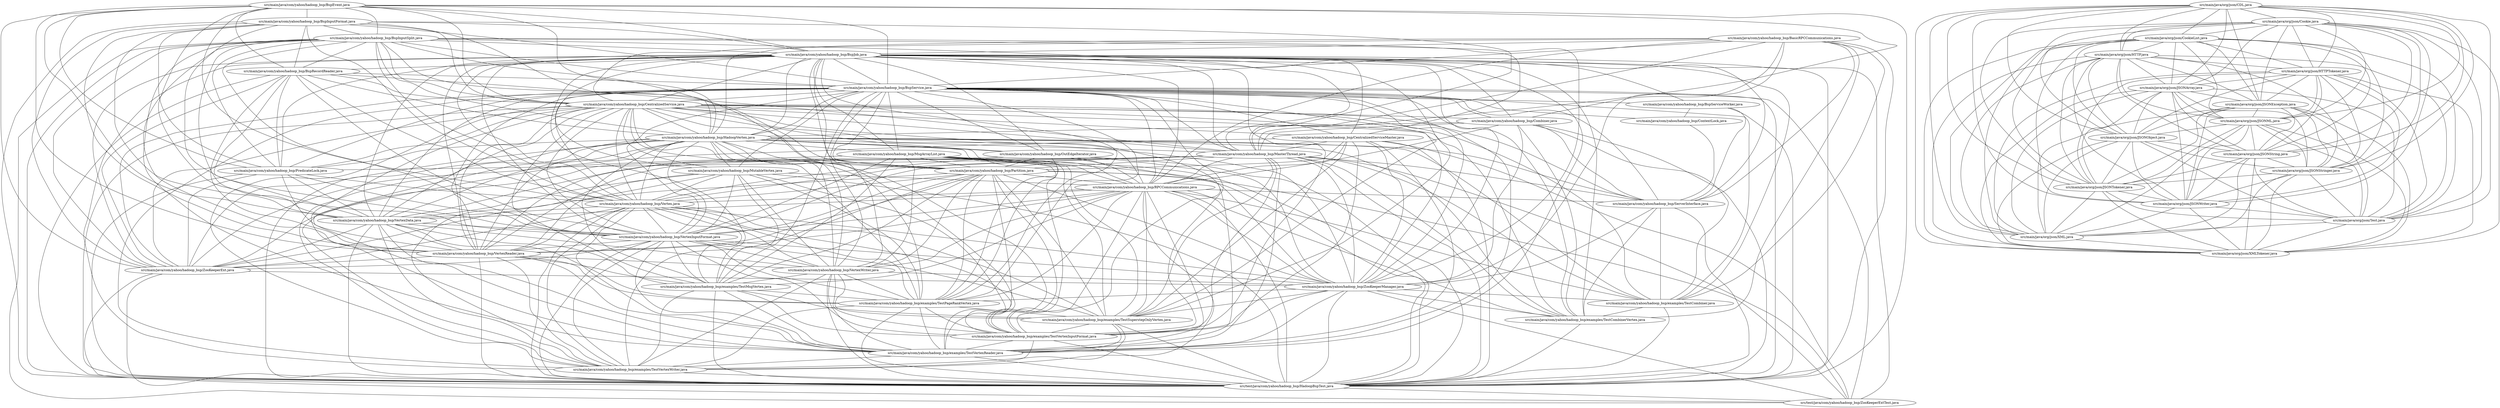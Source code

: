 strict graph G {
  1 [ label="src/main/java/com/yahoo/hadoop_bsp/HadoopVertex.java" owner="aaa9f227-771d-4378-87c2-fae7dbd8e064" creator="aaa9f227-771d-4378-87c2-fae7dbd8e064" dev1="fa965b65-fd86-4568-9c0a-24b5aa01b892;6" package="com.yahoo.hadoop_bsp" dev2="aaa9f227-771d-4378-87c2-fae7dbd8e064;9" ];
  2 [ label="src/main/java/com/yahoo/hadoop_bsp/Vertex.java" owner="aaa9f227-771d-4378-87c2-fae7dbd8e064" creator="aaa9f227-771d-4378-87c2-fae7dbd8e064" dev1="aaa9f227-771d-4378-87c2-fae7dbd8e064;10" package="com.yahoo.hadoop_bsp" ];
  3 [ label="src/test/java/com/yahoo/hadoop_bsp/HadoopBspTest.java" owner="aaa9f227-771d-4378-87c2-fae7dbd8e064" creator="aaa9f227-771d-4378-87c2-fae7dbd8e064" dev1="fa965b65-fd86-4568-9c0a-24b5aa01b892;4" package="com.yahoo.hadoop_bsp" dev2="aaa9f227-771d-4378-87c2-fae7dbd8e064;16" ];
  4 [ label="src/main/java/com/yahoo/hadoop_bsp/BspJob.java" owner="aaa9f227-771d-4378-87c2-fae7dbd8e064" creator="aaa9f227-771d-4378-87c2-fae7dbd8e064" dev1="fa965b65-fd86-4568-9c0a-24b5aa01b892;7" package="com.yahoo.hadoop_bsp" dev2="aaa9f227-771d-4378-87c2-fae7dbd8e064;20" ];
  5 [ label="src/main/java/com/yahoo/hadoop_bsp/BspInputFormat.java" owner="aaa9f227-771d-4378-87c2-fae7dbd8e064" creator="aaa9f227-771d-4378-87c2-fae7dbd8e064" dev1="aaa9f227-771d-4378-87c2-fae7dbd8e064;3" package="com.yahoo.hadoop_bsp" ];
  6 [ label="src/main/java/com/yahoo/hadoop_bsp/BspInputSplit.java" owner="aaa9f227-771d-4378-87c2-fae7dbd8e064" creator="aaa9f227-771d-4378-87c2-fae7dbd8e064" dev1="aaa9f227-771d-4378-87c2-fae7dbd8e064;4" package="com.yahoo.hadoop_bsp" ];
  7 [ label="src/main/java/com/yahoo/hadoop_bsp/BspRecordReader.java" owner="aaa9f227-771d-4378-87c2-fae7dbd8e064" creator="aaa9f227-771d-4378-87c2-fae7dbd8e064" dev1="aaa9f227-771d-4378-87c2-fae7dbd8e064;3" package="com.yahoo.hadoop_bsp" ];
  8 [ label="src/main/java/com/yahoo/hadoop_bsp/BspEvent.java" owner="aaa9f227-771d-4378-87c2-fae7dbd8e064" creator="aaa9f227-771d-4378-87c2-fae7dbd8e064" dev1="aaa9f227-771d-4378-87c2-fae7dbd8e064;2" package="com.yahoo.hadoop_bsp" ];
  9 [ label="src/main/java/com/yahoo/hadoop_bsp/BspService.java" owner="aaa9f227-771d-4378-87c2-fae7dbd8e064" creator="aaa9f227-771d-4378-87c2-fae7dbd8e064" dev1="fa965b65-fd86-4568-9c0a-24b5aa01b892;6" package="com.yahoo.hadoop_bsp" dev2="aaa9f227-771d-4378-87c2-fae7dbd8e064;16" ];
  10 [ label="src/main/java/com/yahoo/hadoop_bsp/CentralizedService.java" owner="aaa9f227-771d-4378-87c2-fae7dbd8e064" creator="aaa9f227-771d-4378-87c2-fae7dbd8e064" dev1="fa965b65-fd86-4568-9c0a-24b5aa01b892;3" package="com.yahoo.hadoop_bsp" dev2="aaa9f227-771d-4378-87c2-fae7dbd8e064;8" ];
  11 [ label="src/main/java/com/yahoo/hadoop_bsp/MasterThread.java" owner="aaa9f227-771d-4378-87c2-fae7dbd8e064" creator="aaa9f227-771d-4378-87c2-fae7dbd8e064" dev1="fa965b65-fd86-4568-9c0a-24b5aa01b892;1" package="com.yahoo.hadoop_bsp" dev2="aaa9f227-771d-4378-87c2-fae7dbd8e064;7" ];
  12 [ label="src/main/java/com/yahoo/hadoop_bsp/PredicateLock.java" owner="aaa9f227-771d-4378-87c2-fae7dbd8e064" creator="aaa9f227-771d-4378-87c2-fae7dbd8e064" dev1="aaa9f227-771d-4378-87c2-fae7dbd8e064;3" package="com.yahoo.hadoop_bsp" ];
  13 [ label="src/main/java/com/yahoo/hadoop_bsp/VertexData.java" owner="aaa9f227-771d-4378-87c2-fae7dbd8e064" creator="aaa9f227-771d-4378-87c2-fae7dbd8e064" dev1="aaa9f227-771d-4378-87c2-fae7dbd8e064;3" package="com.yahoo.hadoop_bsp" ];
  14 [ label="src/main/java/org/json/CDL.java" owner="aaa9f227-771d-4378-87c2-fae7dbd8e064" creator="aaa9f227-771d-4378-87c2-fae7dbd8e064" dev1="aaa9f227-771d-4378-87c2-fae7dbd8e064;1" package="UNKNOWN" ];
  15 [ label="src/main/java/org/json/Cookie.java" owner="aaa9f227-771d-4378-87c2-fae7dbd8e064" creator="aaa9f227-771d-4378-87c2-fae7dbd8e064" dev1="aaa9f227-771d-4378-87c2-fae7dbd8e064;1" package="UNKNOWN" ];
  16 [ label="src/main/java/org/json/CookieList.java" owner="aaa9f227-771d-4378-87c2-fae7dbd8e064" creator="aaa9f227-771d-4378-87c2-fae7dbd8e064" dev1="aaa9f227-771d-4378-87c2-fae7dbd8e064;1" package="UNKNOWN" ];
  17 [ label="src/main/java/org/json/HTTP.java" owner="aaa9f227-771d-4378-87c2-fae7dbd8e064" creator="aaa9f227-771d-4378-87c2-fae7dbd8e064" dev1="aaa9f227-771d-4378-87c2-fae7dbd8e064;1" package="UNKNOWN" ];
  18 [ label="src/main/java/org/json/HTTPTokener.java" owner="aaa9f227-771d-4378-87c2-fae7dbd8e064" creator="aaa9f227-771d-4378-87c2-fae7dbd8e064" dev1="aaa9f227-771d-4378-87c2-fae7dbd8e064;1" package="UNKNOWN" ];
  19 [ label="src/main/java/org/json/JSONArray.java" owner="aaa9f227-771d-4378-87c2-fae7dbd8e064" creator="aaa9f227-771d-4378-87c2-fae7dbd8e064" dev1="aaa9f227-771d-4378-87c2-fae7dbd8e064;1" package="org.json" ];
  20 [ label="src/main/java/org/json/JSONException.java" owner="aaa9f227-771d-4378-87c2-fae7dbd8e064" creator="aaa9f227-771d-4378-87c2-fae7dbd8e064" dev1="aaa9f227-771d-4378-87c2-fae7dbd8e064;1" package="org.json" ];
  21 [ label="src/main/java/org/json/JSONML.java" owner="aaa9f227-771d-4378-87c2-fae7dbd8e064" creator="aaa9f227-771d-4378-87c2-fae7dbd8e064" dev1="aaa9f227-771d-4378-87c2-fae7dbd8e064;1" package="UNKNOWN" ];
  22 [ label="src/main/java/org/json/JSONObject.java" owner="aaa9f227-771d-4378-87c2-fae7dbd8e064" creator="aaa9f227-771d-4378-87c2-fae7dbd8e064" dev1="aaa9f227-771d-4378-87c2-fae7dbd8e064;1" package="org.json" ];
  23 [ label="src/main/java/org/json/JSONString.java" owner="aaa9f227-771d-4378-87c2-fae7dbd8e064" creator="aaa9f227-771d-4378-87c2-fae7dbd8e064" dev1="aaa9f227-771d-4378-87c2-fae7dbd8e064;1" package="UNKNOWN" ];
  24 [ label="src/main/java/org/json/JSONStringer.java" owner="aaa9f227-771d-4378-87c2-fae7dbd8e064" creator="aaa9f227-771d-4378-87c2-fae7dbd8e064" dev1="aaa9f227-771d-4378-87c2-fae7dbd8e064;1" package="UNKNOWN" ];
  25 [ label="src/main/java/org/json/JSONTokener.java" owner="aaa9f227-771d-4378-87c2-fae7dbd8e064" creator="aaa9f227-771d-4378-87c2-fae7dbd8e064" dev1="aaa9f227-771d-4378-87c2-fae7dbd8e064;1" package="UNKNOWN" ];
  26 [ label="src/main/java/org/json/JSONWriter.java" owner="aaa9f227-771d-4378-87c2-fae7dbd8e064" creator="aaa9f227-771d-4378-87c2-fae7dbd8e064" dev1="aaa9f227-771d-4378-87c2-fae7dbd8e064;1" package="UNKNOWN" ];
  27 [ label="src/main/java/org/json/Test.java" owner="aaa9f227-771d-4378-87c2-fae7dbd8e064" creator="aaa9f227-771d-4378-87c2-fae7dbd8e064" dev1="aaa9f227-771d-4378-87c2-fae7dbd8e064;1" package="org.json" ];
  28 [ label="src/main/java/org/json/XML.java" owner="aaa9f227-771d-4378-87c2-fae7dbd8e064" creator="aaa9f227-771d-4378-87c2-fae7dbd8e064" dev1="aaa9f227-771d-4378-87c2-fae7dbd8e064;1" package="org.json" ];
  29 [ label="src/main/java/org/json/XMLTokener.java" owner="aaa9f227-771d-4378-87c2-fae7dbd8e064" creator="aaa9f227-771d-4378-87c2-fae7dbd8e064" dev1="aaa9f227-771d-4378-87c2-fae7dbd8e064;1" package="UNKNOWN" ];
  30 [ label="src/main/java/com/yahoo/hadoop_bsp/ZooKeeperExt.java" owner="aaa9f227-771d-4378-87c2-fae7dbd8e064" creator="aaa9f227-771d-4378-87c2-fae7dbd8e064" dev1="aaa9f227-771d-4378-87c2-fae7dbd8e064;4" package="com.yahoo.hadoop_bsp" ];
  31 [ label="src/test/java/com/yahoo/hadoop_bsp/ZooKeeperExtTest.java" owner="aaa9f227-771d-4378-87c2-fae7dbd8e064" creator="aaa9f227-771d-4378-87c2-fae7dbd8e064" dev1="aaa9f227-771d-4378-87c2-fae7dbd8e064;4" package="com.yahoo.hadoop_bsp" ];
  32 [ label="src/main/java/com/yahoo/hadoop_bsp/VertexInputFormat.java" owner="aaa9f227-771d-4378-87c2-fae7dbd8e064" creator="aaa9f227-771d-4378-87c2-fae7dbd8e064" dev1="fa965b65-fd86-4568-9c0a-24b5aa01b892;1" package="com.yahoo.hadoop_bsp" dev2="aaa9f227-771d-4378-87c2-fae7dbd8e064;5" ];
  33 [ label="src/main/java/com/yahoo/hadoop_bsp/VertexReader.java" owner="aaa9f227-771d-4378-87c2-fae7dbd8e064" creator="aaa9f227-771d-4378-87c2-fae7dbd8e064" dev1="aaa9f227-771d-4378-87c2-fae7dbd8e064;4" package="com.yahoo.hadoop_bsp" ];
  34 [ label="src/main/java/com/yahoo/hadoop_bsp/Partition.java" owner="aaa9f227-771d-4378-87c2-fae7dbd8e064" creator="aaa9f227-771d-4378-87c2-fae7dbd8e064" dev1="fa965b65-fd86-4568-9c0a-24b5aa01b892;2" package="com.yahoo.hadoop_bsp" dev2="aaa9f227-771d-4378-87c2-fae7dbd8e064;4" ];
  35 [ label="src/main/java/com/yahoo/hadoop_bsp/CentralizedServiceMaster.java" owner="aaa9f227-771d-4378-87c2-fae7dbd8e064" creator="aaa9f227-771d-4378-87c2-fae7dbd8e064" dev1="aaa9f227-771d-4378-87c2-fae7dbd8e064;3" package="com.yahoo.hadoop_bsp" ];
  36 [ label="src/main/java/com/yahoo/hadoop_bsp/ZooKeeperManager.java" owner="aaa9f227-771d-4378-87c2-fae7dbd8e064" creator="aaa9f227-771d-4378-87c2-fae7dbd8e064" dev1="fa965b65-fd86-4568-9c0a-24b5aa01b892;2" package="com.yahoo.hadoop_bsp" dev2="aaa9f227-771d-4378-87c2-fae7dbd8e064;8" ];
  37 [ label="src/main/java/com/yahoo/hadoop_bsp/examples/TestVertexInputFormat.java" owner="fa965b65-fd86-4568-9c0a-24b5aa01b892" creator="aaa9f227-771d-4378-87c2-fae7dbd8e064" dev1="fa965b65-fd86-4568-9c0a-24b5aa01b892;2" package="com.yahoo.hadoop_bsp.examples" dev2="aaa9f227-771d-4378-87c2-fae7dbd8e064;2" ];
  38 [ label="src/main/java/com/yahoo/hadoop_bsp/examples/TestVertexReader.java" owner="aaa9f227-771d-4378-87c2-fae7dbd8e064" creator="aaa9f227-771d-4378-87c2-fae7dbd8e064" dev1="aaa9f227-771d-4378-87c2-fae7dbd8e064;4" package="com.yahoo.hadoop_bsp.examples" ];
  39 [ label="src/main/java/com/yahoo/hadoop_bsp/RPCCommunications.java" owner="fa965b65-fd86-4568-9c0a-24b5aa01b892" creator="fa965b65-fd86-4568-9c0a-24b5aa01b892" dev1="fa965b65-fd86-4568-9c0a-24b5aa01b892;6" package="com.yahoo.hadoop_bsp" dev2="aaa9f227-771d-4378-87c2-fae7dbd8e064;5" ];
  40 [ label="src/main/java/com/yahoo/hadoop_bsp/examples/TestSuperstepOnlyVertex.java" owner="aaa9f227-771d-4378-87c2-fae7dbd8e064" creator="aaa9f227-771d-4378-87c2-fae7dbd8e064" dev1="fa965b65-fd86-4568-9c0a-24b5aa01b892;1" package="UNKNOWN" dev2="aaa9f227-771d-4378-87c2-fae7dbd8e064;2" ];
  41 [ label="src/main/java/com/yahoo/hadoop_bsp/examples/TestMsgVertex.java" owner="aaa9f227-771d-4378-87c2-fae7dbd8e064" creator="aaa9f227-771d-4378-87c2-fae7dbd8e064" dev1="fa965b65-fd86-4568-9c0a-24b5aa01b892;1" package="com.yahoo.hadoop_bsp.examples" dev2="aaa9f227-771d-4378-87c2-fae7dbd8e064;2" ];
  42 [ label="src/main/java/com/yahoo/hadoop_bsp/OutEdgeIterator.java" owner="aaa9f227-771d-4378-87c2-fae7dbd8e064" creator="aaa9f227-771d-4378-87c2-fae7dbd8e064" dev1="aaa9f227-771d-4378-87c2-fae7dbd8e064;2" package="com.yahoo.hadoop_bsp" ];
  43 [ label="src/main/java/com/yahoo/hadoop_bsp/examples/TestPageRankVertex.java" owner="aaa9f227-771d-4378-87c2-fae7dbd8e064" creator="aaa9f227-771d-4378-87c2-fae7dbd8e064" dev1="fa965b65-fd86-4568-9c0a-24b5aa01b892;1" package="com.yahoo.hadoop_bsp.examples" dev2="aaa9f227-771d-4378-87c2-fae7dbd8e064;3" ];
  44 [ label="src/main/java/com/yahoo/hadoop_bsp/MsgArrayList.java" owner="fa965b65-fd86-4568-9c0a-24b5aa01b892" creator="fa965b65-fd86-4568-9c0a-24b5aa01b892" dev1="fa965b65-fd86-4568-9c0a-24b5aa01b892;1" package="com.yahoo.hadoop_bsp" dev2="aaa9f227-771d-4378-87c2-fae7dbd8e064;1" ];
  45 [ label="src/main/java/com/yahoo/hadoop_bsp/VertexWriter.java" owner="aaa9f227-771d-4378-87c2-fae7dbd8e064" creator="fa965b65-fd86-4568-9c0a-24b5aa01b892" dev1="fa965b65-fd86-4568-9c0a-24b5aa01b892;1" package="com.yahoo.hadoop_bsp" dev2="aaa9f227-771d-4378-87c2-fae7dbd8e064;2" ];
  46 [ label="src/main/java/com/yahoo/hadoop_bsp/examples/TestVertexWriter.java" owner="fa965b65-fd86-4568-9c0a-24b5aa01b892" creator="fa965b65-fd86-4568-9c0a-24b5aa01b892" dev1="fa965b65-fd86-4568-9c0a-24b5aa01b892;2" package="com.yahoo.hadoop_bsp.examples" dev2="aaa9f227-771d-4378-87c2-fae7dbd8e064;1" ];
  47 [ label="src/main/java/com/yahoo/hadoop_bsp/MutableVertex.java" owner="aaa9f227-771d-4378-87c2-fae7dbd8e064" creator="aaa9f227-771d-4378-87c2-fae7dbd8e064" dev1="aaa9f227-771d-4378-87c2-fae7dbd8e064;1" package="com.yahoo.hadoop_bsp" ];
  48 [ label="src/main/java/com/yahoo/hadoop_bsp/BasicRPCCommunications.java" owner="fa965b65-fd86-4568-9c0a-24b5aa01b892" creator="fa965b65-fd86-4568-9c0a-24b5aa01b892" dev1="fa965b65-fd86-4568-9c0a-24b5aa01b892;3" package="com.yahoo.hadoop_bsp" ];
  49 [ label="src/main/java/com/yahoo/hadoop_bsp/Combiner.java" owner="fa965b65-fd86-4568-9c0a-24b5aa01b892" creator="fa965b65-fd86-4568-9c0a-24b5aa01b892" dev1="fa965b65-fd86-4568-9c0a-24b5aa01b892;2" package="com.yahoo.hadoop_bsp" ];
  50 [ label="src/main/java/com/yahoo/hadoop_bsp/ServerInterface.java" owner="fa965b65-fd86-4568-9c0a-24b5aa01b892" creator="fa965b65-fd86-4568-9c0a-24b5aa01b892" dev1="fa965b65-fd86-4568-9c0a-24b5aa01b892;1" package="com.yahoo.hadoop_bsp" dev2="aaa9f227-771d-4378-87c2-fae7dbd8e064;1" ];
  51 [ label="src/main/java/com/yahoo/hadoop_bsp/examples/TestCombiner.java" owner="fa965b65-fd86-4568-9c0a-24b5aa01b892" creator="fa965b65-fd86-4568-9c0a-24b5aa01b892" dev1="fa965b65-fd86-4568-9c0a-24b5aa01b892;1" package="com.yahoo.hadoop_bsp.examples" ];
  52 [ label="src/main/java/com/yahoo/hadoop_bsp/examples/TestCombinerVertex.java" owner="fa965b65-fd86-4568-9c0a-24b5aa01b892" creator="fa965b65-fd86-4568-9c0a-24b5aa01b892" dev1="fa965b65-fd86-4568-9c0a-24b5aa01b892;1" package="com.yahoo.hadoop_bsp.examples" ];
  53 [ label="src/main/java/com/yahoo/hadoop_bsp/BspServiceWorker.java" owner="aaa9f227-771d-4378-87c2-fae7dbd8e064" creator="aaa9f227-771d-4378-87c2-fae7dbd8e064" dev1="aaa9f227-771d-4378-87c2-fae7dbd8e064;2" package="com.yahoo.hadoop_bsp" ];
  54 [ label="src/main/java/com/yahoo/hadoop_bsp/ContextLock.java" owner="aaa9f227-771d-4378-87c2-fae7dbd8e064" creator="aaa9f227-771d-4378-87c2-fae7dbd8e064" dev1="aaa9f227-771d-4378-87c2-fae7dbd8e064;1" package="com.yahoo.hadoop_bsp" ];
  1 -- 2 [ weight="8.0" ];
  2 -- 3 [ weight="6.0" ];
  5 -- 6 [ weight="2.0" ];
  5 -- 4 [ weight="3.0" ];
  5 -- 7 [ weight="3.0" ];
  5 -- 1 [ weight="2.0" ];
  5 -- 2 [ weight="2.0" ];
  6 -- 4 [ weight="4.0" ];
  6 -- 7 [ weight="2.0" ];
  6 -- 1 [ weight="2.0" ];
  6 -- 2 [ weight="2.0" ];
  4 -- 7 [ weight="3.0" ];
  4 -- 1 [ weight="13.0" ];
  4 -- 2 [ weight="7.0" ];
  7 -- 1 [ weight="2.0" ];
  7 -- 2 [ weight="2.0" ];
  8 -- 5 [ weight="2.0" ];
  8 -- 4 [ weight="2.0" ];
  8 -- 7 [ weight="2.0" ];
  8 -- 9 [ weight="2.0" ];
  8 -- 10 [ weight="2.0" ];
  8 -- 11 [ weight="2.0" ];
  8 -- 12 [ weight="2.0" ];
  8 -- 13 [ weight="2.0" ];
  5 -- 9 [ weight="2.0" ];
  5 -- 10 [ weight="2.0" ];
  5 -- 11 [ weight="2.0" ];
  5 -- 12 [ weight="2.0" ];
  5 -- 13 [ weight="2.0" ];
  4 -- 9 [ weight="20.0" ];
  4 -- 10 [ weight="11.0" ];
  4 -- 11 [ weight="8.0" ];
  4 -- 12 [ weight="3.0" ];
  4 -- 13 [ weight="3.0" ];
  7 -- 9 [ weight="2.0" ];
  7 -- 10 [ weight="2.0" ];
  7 -- 11 [ weight="2.0" ];
  7 -- 12 [ weight="2.0" ];
  7 -- 13 [ weight="2.0" ];
  9 -- 10 [ weight="11.0" ];
  9 -- 11 [ weight="8.0" ];
  9 -- 12 [ weight="3.0" ];
  9 -- 13 [ weight="3.0" ];
  10 -- 11 [ weight="4.0" ];
  10 -- 12 [ weight="3.0" ];
  10 -- 13 [ weight="3.0" ];
  11 -- 12 [ weight="2.0" ];
  11 -- 13 [ weight="2.0" ];
  12 -- 13 [ weight="2.0" ];
  14 -- 15 [ weight="1.0" ];
  14 -- 16 [ weight="1.0" ];
  14 -- 17 [ weight="1.0" ];
  14 -- 18 [ weight="1.0" ];
  14 -- 19 [ weight="1.0" ];
  14 -- 20 [ weight="1.0" ];
  14 -- 21 [ weight="1.0" ];
  14 -- 22 [ weight="1.0" ];
  14 -- 23 [ weight="1.0" ];
  14 -- 24 [ weight="1.0" ];
  14 -- 25 [ weight="1.0" ];
  14 -- 26 [ weight="1.0" ];
  14 -- 27 [ weight="1.0" ];
  14 -- 28 [ weight="1.0" ];
  14 -- 29 [ weight="1.0" ];
  15 -- 16 [ weight="1.0" ];
  15 -- 17 [ weight="1.0" ];
  15 -- 18 [ weight="1.0" ];
  15 -- 19 [ weight="1.0" ];
  15 -- 20 [ weight="1.0" ];
  15 -- 21 [ weight="1.0" ];
  15 -- 22 [ weight="1.0" ];
  15 -- 23 [ weight="1.0" ];
  15 -- 24 [ weight="1.0" ];
  15 -- 25 [ weight="1.0" ];
  15 -- 26 [ weight="1.0" ];
  15 -- 27 [ weight="1.0" ];
  15 -- 28 [ weight="1.0" ];
  15 -- 29 [ weight="1.0" ];
  16 -- 17 [ weight="1.0" ];
  16 -- 18 [ weight="1.0" ];
  16 -- 19 [ weight="1.0" ];
  16 -- 20 [ weight="1.0" ];
  16 -- 21 [ weight="1.0" ];
  16 -- 22 [ weight="1.0" ];
  16 -- 23 [ weight="1.0" ];
  16 -- 24 [ weight="1.0" ];
  16 -- 25 [ weight="1.0" ];
  16 -- 26 [ weight="1.0" ];
  16 -- 27 [ weight="1.0" ];
  16 -- 28 [ weight="1.0" ];
  16 -- 29 [ weight="1.0" ];
  17 -- 18 [ weight="1.0" ];
  17 -- 19 [ weight="1.0" ];
  17 -- 20 [ weight="1.0" ];
  17 -- 21 [ weight="1.0" ];
  17 -- 22 [ weight="1.0" ];
  17 -- 23 [ weight="1.0" ];
  17 -- 24 [ weight="1.0" ];
  17 -- 25 [ weight="1.0" ];
  17 -- 26 [ weight="1.0" ];
  17 -- 27 [ weight="1.0" ];
  17 -- 28 [ weight="1.0" ];
  17 -- 29 [ weight="1.0" ];
  18 -- 19 [ weight="1.0" ];
  18 -- 20 [ weight="1.0" ];
  18 -- 21 [ weight="1.0" ];
  18 -- 22 [ weight="1.0" ];
  18 -- 23 [ weight="1.0" ];
  18 -- 24 [ weight="1.0" ];
  18 -- 25 [ weight="1.0" ];
  18 -- 26 [ weight="1.0" ];
  18 -- 27 [ weight="1.0" ];
  18 -- 28 [ weight="1.0" ];
  18 -- 29 [ weight="1.0" ];
  19 -- 20 [ weight="1.0" ];
  19 -- 21 [ weight="1.0" ];
  19 -- 22 [ weight="1.0" ];
  19 -- 23 [ weight="1.0" ];
  19 -- 24 [ weight="1.0" ];
  19 -- 25 [ weight="1.0" ];
  19 -- 26 [ weight="1.0" ];
  19 -- 27 [ weight="1.0" ];
  19 -- 28 [ weight="1.0" ];
  19 -- 29 [ weight="1.0" ];
  20 -- 21 [ weight="1.0" ];
  20 -- 22 [ weight="1.0" ];
  20 -- 23 [ weight="1.0" ];
  20 -- 24 [ weight="1.0" ];
  20 -- 25 [ weight="1.0" ];
  20 -- 26 [ weight="1.0" ];
  20 -- 27 [ weight="1.0" ];
  20 -- 28 [ weight="1.0" ];
  20 -- 29 [ weight="1.0" ];
  21 -- 22 [ weight="1.0" ];
  21 -- 23 [ weight="1.0" ];
  21 -- 24 [ weight="1.0" ];
  21 -- 25 [ weight="1.0" ];
  21 -- 26 [ weight="1.0" ];
  21 -- 27 [ weight="1.0" ];
  21 -- 28 [ weight="1.0" ];
  21 -- 29 [ weight="1.0" ];
  22 -- 23 [ weight="1.0" ];
  22 -- 24 [ weight="1.0" ];
  22 -- 25 [ weight="1.0" ];
  22 -- 26 [ weight="1.0" ];
  22 -- 27 [ weight="1.0" ];
  22 -- 28 [ weight="1.0" ];
  22 -- 29 [ weight="1.0" ];
  23 -- 24 [ weight="1.0" ];
  23 -- 25 [ weight="1.0" ];
  23 -- 26 [ weight="1.0" ];
  23 -- 27 [ weight="1.0" ];
  23 -- 28 [ weight="1.0" ];
  23 -- 29 [ weight="1.0" ];
  24 -- 25 [ weight="1.0" ];
  24 -- 26 [ weight="1.0" ];
  24 -- 27 [ weight="1.0" ];
  24 -- 28 [ weight="1.0" ];
  24 -- 29 [ weight="1.0" ];
  25 -- 26 [ weight="1.0" ];
  25 -- 27 [ weight="1.0" ];
  25 -- 28 [ weight="1.0" ];
  25 -- 29 [ weight="1.0" ];
  26 -- 27 [ weight="1.0" ];
  26 -- 28 [ weight="1.0" ];
  26 -- 29 [ weight="1.0" ];
  27 -- 28 [ weight="1.0" ];
  27 -- 29 [ weight="1.0" ];
  28 -- 29 [ weight="1.0" ];
  4 -- 30 [ weight="4.0" ];
  9 -- 30 [ weight="4.0" ];
  10 -- 30 [ weight="2.0" ];
  12 -- 30 [ weight="2.0" ];
  3 -- 31 [ weight="3.0" ];
  4 -- 3 [ weight="16.0" ];
  4 -- 31 [ weight="2.0" ];
  9 -- 3 [ weight="13.0" ];
  9 -- 31 [ weight="2.0" ];
  11 -- 3 [ weight="7.0" ];
  11 -- 31 [ weight="2.0" ];
  8 -- 6 [ weight="1.0" ];
  8 -- 1 [ weight="1.0" ];
  8 -- 2 [ weight="1.0" ];
  8 -- 32 [ weight="1.0" ];
  8 -- 33 [ weight="1.0" ];
  8 -- 30 [ weight="1.0" ];
  8 -- 3 [ weight="1.0" ];
  5 -- 32 [ weight="1.0" ];
  5 -- 33 [ weight="1.0" ];
  5 -- 30 [ weight="1.0" ];
  5 -- 3 [ weight="1.0" ];
  6 -- 9 [ weight="3.0" ];
  6 -- 10 [ weight="2.0" ];
  6 -- 11 [ weight="3.0" ];
  6 -- 12 [ weight="1.0" ];
  6 -- 13 [ weight="1.0" ];
  6 -- 32 [ weight="1.0" ];
  6 -- 33 [ weight="1.0" ];
  6 -- 30 [ weight="2.0" ];
  6 -- 3 [ weight="3.0" ];
  4 -- 32 [ weight="6.0" ];
  4 -- 33 [ weight="4.0" ];
  7 -- 32 [ weight="1.0" ];
  7 -- 33 [ weight="1.0" ];
  7 -- 30 [ weight="1.0" ];
  7 -- 3 [ weight="1.0" ];
  9 -- 1 [ weight="11.0" ];
  9 -- 2 [ weight="6.0" ];
  9 -- 32 [ weight="5.0" ];
  9 -- 33 [ weight="4.0" ];
  10 -- 1 [ weight="6.0" ];
  10 -- 2 [ weight="4.0" ];
  10 -- 32 [ weight="3.0" ];
  10 -- 33 [ weight="3.0" ];
  10 -- 3 [ weight="6.0" ];
  1 -- 11 [ weight="2.0" ];
  1 -- 12 [ weight="1.0" ];
  1 -- 13 [ weight="2.0" ];
  1 -- 32 [ weight="4.0" ];
  1 -- 33 [ weight="4.0" ];
  1 -- 30 [ weight="1.0" ];
  1 -- 3 [ weight="9.0" ];
  11 -- 2 [ weight="1.0" ];
  11 -- 32 [ weight="2.0" ];
  11 -- 33 [ weight="1.0" ];
  11 -- 30 [ weight="3.0" ];
  12 -- 2 [ weight="1.0" ];
  12 -- 32 [ weight="1.0" ];
  12 -- 33 [ weight="1.0" ];
  12 -- 3 [ weight="1.0" ];
  2 -- 13 [ weight="2.0" ];
  2 -- 32 [ weight="3.0" ];
  2 -- 33 [ weight="4.0" ];
  2 -- 30 [ weight="1.0" ];
  13 -- 32 [ weight="2.0" ];
  13 -- 33 [ weight="2.0" ];
  13 -- 30 [ weight="1.0" ];
  13 -- 3 [ weight="2.0" ];
  32 -- 33 [ weight="3.0" ];
  32 -- 30 [ weight="2.0" ];
  32 -- 3 [ weight="5.0" ];
  33 -- 30 [ weight="1.0" ];
  33 -- 3 [ weight="3.0" ];
  30 -- 3 [ weight="3.0" ];
  4 -- 34 [ weight="6.0" ];
  9 -- 34 [ weight="6.0" ];
  10 -- 34 [ weight="1.0" ];
  1 -- 34 [ weight="5.0" ];
  34 -- 2 [ weight="3.0" ];
  34 -- 32 [ weight="2.0" ];
  34 -- 33 [ weight="2.0" ];
  34 -- 3 [ weight="4.0" ];
  6 -- 35 [ weight="2.0" ];
  6 -- 36 [ weight="2.0" ];
  6 -- 37 [ weight="1.0" ];
  6 -- 38 [ weight="1.0" ];
  4 -- 35 [ weight="3.0" ];
  4 -- 36 [ weight="8.0" ];
  4 -- 37 [ weight="4.0" ];
  4 -- 38 [ weight="4.0" ];
  9 -- 35 [ weight="3.0" ];
  9 -- 36 [ weight="7.0" ];
  9 -- 37 [ weight="4.0" ];
  9 -- 38 [ weight="4.0" ];
  10 -- 35 [ weight="1.0" ];
  10 -- 36 [ weight="5.0" ];
  10 -- 37 [ weight="1.0" ];
  10 -- 38 [ weight="2.0" ];
  35 -- 11 [ weight="3.0" ];
  35 -- 36 [ weight="3.0" ];
  35 -- 37 [ weight="1.0" ];
  35 -- 38 [ weight="1.0" ];
  35 -- 3 [ weight="3.0" ];
  11 -- 36 [ weight="4.0" ];
  11 -- 37 [ weight="1.0" ];
  11 -- 38 [ weight="1.0" ];
  36 -- 37 [ weight="1.0" ];
  36 -- 38 [ weight="1.0" ];
  36 -- 3 [ weight="6.0" ];
  37 -- 38 [ weight="2.0" ];
  37 -- 3 [ weight="3.0" ];
  38 -- 3 [ weight="3.0" ];
  4 -- 39 [ weight="11.0" ];
  9 -- 39 [ weight="11.0" ];
  10 -- 39 [ weight="5.0" ];
  1 -- 39 [ weight="9.0" ];
  39 -- 3 [ weight="7.0" ];
  4 -- 40 [ weight="3.0" ];
  9 -- 40 [ weight="3.0" ];
  35 -- 39 [ weight="1.0" ];
  35 -- 40 [ weight="1.0" ];
  11 -- 39 [ weight="2.0" ];
  11 -- 40 [ weight="1.0" ];
  39 -- 36 [ weight="4.0" ];
  39 -- 40 [ weight="3.0" ];
  36 -- 40 [ weight="1.0" ];
  40 -- 3 [ weight="3.0" ];
  4 -- 41 [ weight="3.0" ];
  9 -- 41 [ weight="3.0" ];
  1 -- 41 [ weight="3.0" ];
  1 -- 40 [ weight="2.0" ];
  1 -- 37 [ weight="3.0" ];
  1 -- 38 [ weight="3.0" ];
  34 -- 39 [ weight="4.0" ];
  34 -- 41 [ weight="2.0" ];
  34 -- 40 [ weight="2.0" ];
  34 -- 37 [ weight="3.0" ];
  34 -- 38 [ weight="2.0" ];
  39 -- 2 [ weight="4.0" ];
  39 -- 41 [ weight="3.0" ];
  39 -- 37 [ weight="3.0" ];
  39 -- 38 [ weight="3.0" ];
  2 -- 41 [ weight="2.0" ];
  2 -- 40 [ weight="1.0" ];
  2 -- 37 [ weight="1.0" ];
  2 -- 38 [ weight="3.0" ];
  41 -- 40 [ weight="2.0" ];
  41 -- 37 [ weight="2.0" ];
  41 -- 38 [ weight="2.0" ];
  41 -- 3 [ weight="3.0" ];
  40 -- 37 [ weight="2.0" ];
  40 -- 38 [ weight="1.0" ];
  4 -- 42 [ weight="2.0" ];
  9 -- 42 [ weight="2.0" ];
  1 -- 42 [ weight="2.0" ];
  42 -- 34 [ weight="1.0" ];
  42 -- 39 [ weight="2.0" ];
  42 -- 2 [ weight="2.0" ];
  42 -- 33 [ weight="1.0" ];
  42 -- 38 [ weight="1.0" ];
  39 -- 33 [ weight="2.0" ];
  33 -- 38 [ weight="2.0" ];
  4 -- 43 [ weight="3.0" ];
  9 -- 43 [ weight="3.0" ];
  10 -- 42 [ weight="1.0" ];
  10 -- 43 [ weight="2.0" ];
  1 -- 36 [ weight="3.0" ];
  1 -- 43 [ weight="3.0" ];
  42 -- 36 [ weight="1.0" ];
  42 -- 43 [ weight="1.0" ];
  42 -- 3 [ weight="1.0" ];
  39 -- 43 [ weight="3.0" ];
  2 -- 36 [ weight="1.0" ];
  2 -- 43 [ weight="2.0" ];
  36 -- 43 [ weight="2.0" ];
  43 -- 3 [ weight="3.0" ];
  6 -- 34 [ weight="1.0" ];
  6 -- 31 [ weight="1.0" ];
  35 -- 34 [ weight="1.0" ];
  35 -- 30 [ weight="1.0" ];
  35 -- 31 [ weight="1.0" ];
  11 -- 34 [ weight="1.0" ];
  34 -- 30 [ weight="1.0" ];
  34 -- 36 [ weight="1.0" ];
  34 -- 31 [ weight="1.0" ];
  30 -- 36 [ weight="1.0" ];
  30 -- 31 [ weight="1.0" ];
  36 -- 31 [ weight="1.0" ];
  4 -- 44 [ weight="2.0" ];
  4 -- 45 [ weight="3.0" ];
  4 -- 46 [ weight="3.0" ];
  9 -- 44 [ weight="1.0" ];
  9 -- 45 [ weight="2.0" ];
  9 -- 46 [ weight="3.0" ];
  1 -- 44 [ weight="1.0" ];
  1 -- 45 [ weight="2.0" ];
  1 -- 46 [ weight="3.0" ];
  44 -- 34 [ weight="1.0" ];
  44 -- 39 [ weight="1.0" ];
  44 -- 32 [ weight="2.0" ];
  44 -- 45 [ weight="2.0" ];
  44 -- 41 [ weight="1.0" ];
  44 -- 43 [ weight="1.0" ];
  44 -- 40 [ weight="1.0" ];
  44 -- 37 [ weight="1.0" ];
  44 -- 46 [ weight="1.0" ];
  44 -- 3 [ weight="1.0" ];
  34 -- 45 [ weight="1.0" ];
  34 -- 43 [ weight="1.0" ];
  34 -- 46 [ weight="2.0" ];
  39 -- 32 [ weight="2.0" ];
  39 -- 45 [ weight="2.0" ];
  39 -- 46 [ weight="3.0" ];
  32 -- 45 [ weight="3.0" ];
  32 -- 41 [ weight="2.0" ];
  32 -- 43 [ weight="2.0" ];
  32 -- 40 [ weight="1.0" ];
  32 -- 37 [ weight="1.0" ];
  32 -- 46 [ weight="2.0" ];
  45 -- 41 [ weight="2.0" ];
  45 -- 43 [ weight="2.0" ];
  45 -- 40 [ weight="1.0" ];
  45 -- 37 [ weight="1.0" ];
  45 -- 46 [ weight="2.0" ];
  45 -- 3 [ weight="2.0" ];
  41 -- 43 [ weight="2.0" ];
  41 -- 46 [ weight="2.0" ];
  43 -- 40 [ weight="1.0" ];
  43 -- 37 [ weight="1.0" ];
  43 -- 46 [ weight="2.0" ];
  40 -- 46 [ weight="1.0" ];
  37 -- 46 [ weight="2.0" ];
  46 -- 3 [ weight="2.0" ];
  44 -- 36 [ weight="1.0" ];
  32 -- 36 [ weight="1.0" ];
  45 -- 36 [ weight="1.0" ];
  4 -- 47 [ weight="1.0" ];
  9 -- 47 [ weight="1.0" ];
  10 -- 47 [ weight="1.0" ];
  10 -- 45 [ weight="1.0" ];
  10 -- 41 [ weight="1.0" ];
  10 -- 46 [ weight="1.0" ];
  1 -- 47 [ weight="1.0" ];
  47 -- 39 [ weight="1.0" ];
  47 -- 2 [ weight="1.0" ];
  47 -- 13 [ weight="1.0" ];
  47 -- 32 [ weight="1.0" ];
  47 -- 33 [ weight="1.0" ];
  47 -- 45 [ weight="1.0" ];
  47 -- 41 [ weight="1.0" ];
  47 -- 43 [ weight="1.0" ];
  47 -- 38 [ weight="1.0" ];
  47 -- 46 [ weight="1.0" ];
  47 -- 3 [ weight="1.0" ];
  39 -- 13 [ weight="1.0" ];
  2 -- 45 [ weight="1.0" ];
  2 -- 46 [ weight="1.0" ];
  13 -- 45 [ weight="1.0" ];
  13 -- 41 [ weight="1.0" ];
  13 -- 43 [ weight="1.0" ];
  13 -- 38 [ weight="1.0" ];
  13 -- 46 [ weight="1.0" ];
  32 -- 38 [ weight="1.0" ];
  33 -- 45 [ weight="1.0" ];
  33 -- 41 [ weight="1.0" ];
  33 -- 43 [ weight="1.0" ];
  33 -- 46 [ weight="1.0" ];
  45 -- 38 [ weight="1.0" ];
  43 -- 38 [ weight="1.0" ];
  38 -- 46 [ weight="1.0" ];
  48 -- 4 [ weight="1.0" ];
  48 -- 9 [ weight="1.0" ];
  48 -- 10 [ weight="1.0" ];
  48 -- 49 [ weight="1.0" ];
  48 -- 1 [ weight="1.0" ];
  48 -- 11 [ weight="1.0" ];
  48 -- 39 [ weight="1.0" ];
  48 -- 50 [ weight="1.0" ];
  48 -- 36 [ weight="1.0" ];
  48 -- 51 [ weight="1.0" ];
  48 -- 52 [ weight="1.0" ];
  48 -- 3 [ weight="1.0" ];
  4 -- 49 [ weight="1.0" ];
  4 -- 50 [ weight="1.0" ];
  4 -- 51 [ weight="1.0" ];
  4 -- 52 [ weight="1.0" ];
  9 -- 49 [ weight="1.0" ];
  9 -- 50 [ weight="2.0" ];
  9 -- 51 [ weight="1.0" ];
  9 -- 52 [ weight="1.0" ];
  10 -- 49 [ weight="1.0" ];
  10 -- 50 [ weight="1.0" ];
  10 -- 51 [ weight="1.0" ];
  10 -- 52 [ weight="1.0" ];
  49 -- 1 [ weight="1.0" ];
  49 -- 11 [ weight="1.0" ];
  49 -- 39 [ weight="1.0" ];
  49 -- 50 [ weight="1.0" ];
  49 -- 36 [ weight="1.0" ];
  49 -- 51 [ weight="1.0" ];
  49 -- 52 [ weight="1.0" ];
  49 -- 3 [ weight="1.0" ];
  1 -- 50 [ weight="1.0" ];
  1 -- 51 [ weight="1.0" ];
  1 -- 52 [ weight="1.0" ];
  11 -- 50 [ weight="1.0" ];
  11 -- 51 [ weight="1.0" ];
  11 -- 52 [ weight="1.0" ];
  39 -- 50 [ weight="1.0" ];
  39 -- 51 [ weight="1.0" ];
  39 -- 52 [ weight="1.0" ];
  50 -- 36 [ weight="1.0" ];
  50 -- 51 [ weight="1.0" ];
  50 -- 52 [ weight="1.0" ];
  50 -- 3 [ weight="1.0" ];
  36 -- 51 [ weight="1.0" ];
  36 -- 52 [ weight="1.0" ];
  51 -- 52 [ weight="1.0" ];
  51 -- 3 [ weight="1.0" ];
  52 -- 3 [ weight="1.0" ];
  9 -- 53 [ weight="1.0" ];
  9 -- 54 [ weight="1.0" ];
  53 -- 54 [ weight="1.0" ];
  53 -- 50 [ weight="1.0" ];
  54 -- 50 [ weight="1.0" ];
  4 -- 53 [ weight="1.0" ];
  53 -- 3 [ weight="1.0" ];
}
